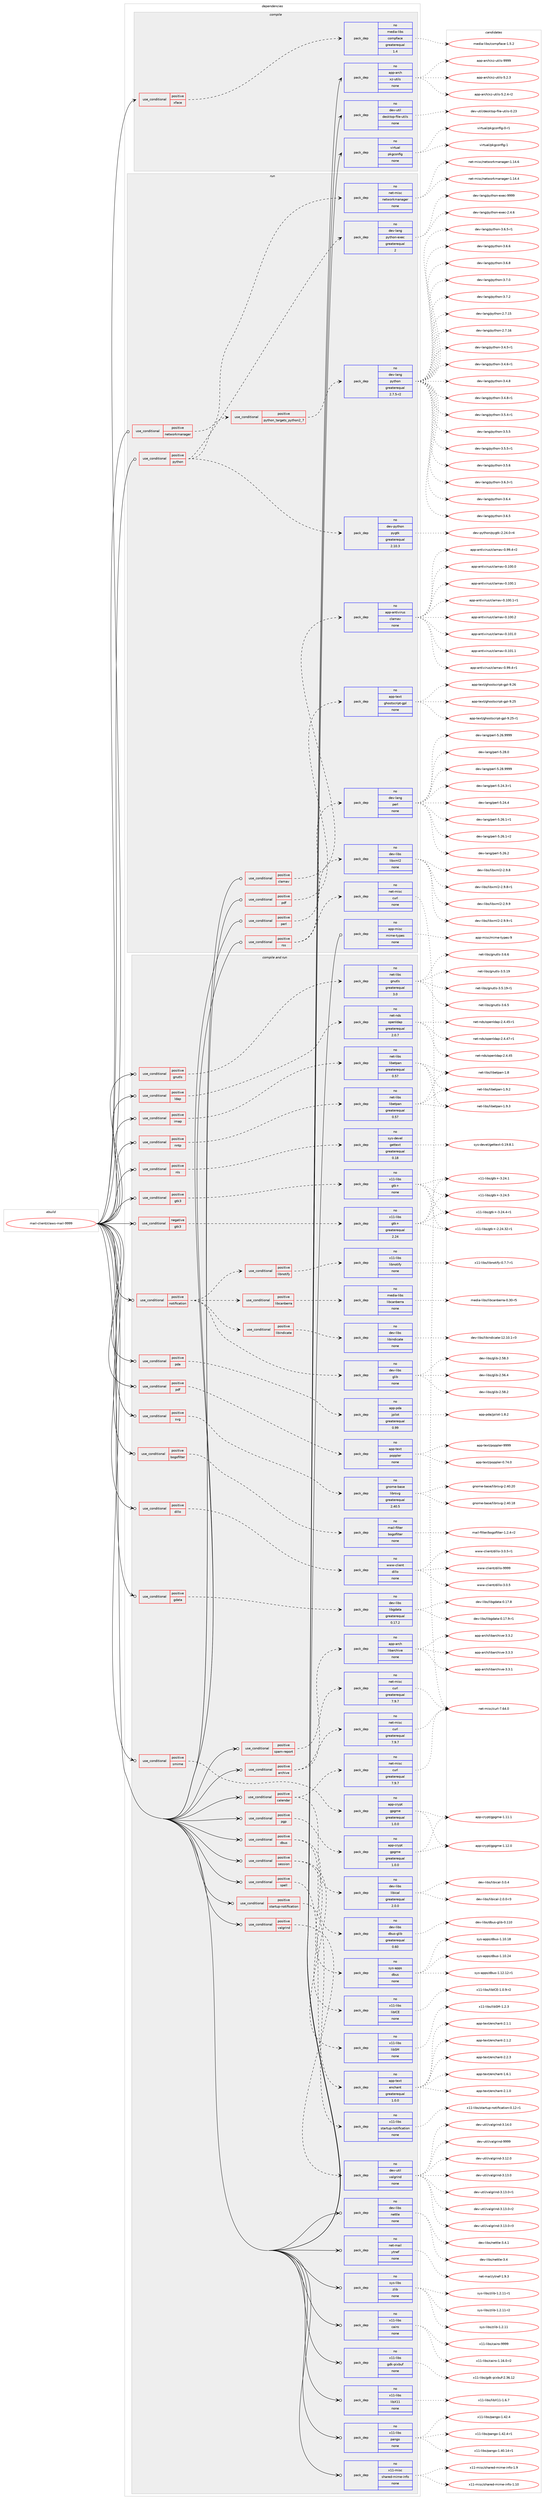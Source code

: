 digraph prolog {

# *************
# Graph options
# *************

newrank=true;
concentrate=true;
compound=true;
graph [rankdir=LR,fontname=Helvetica,fontsize=10,ranksep=1.5];#, ranksep=2.5, nodesep=0.2];
edge  [arrowhead=vee];
node  [fontname=Helvetica,fontsize=10];

# **********
# The ebuild
# **********

subgraph cluster_leftcol {
color=gray;
rank=same;
label=<<i>ebuild</i>>;
id [label="mail-client/claws-mail-9999", color=red, width=4, href="../mail-client/claws-mail-9999.svg"];
}

# ****************
# The dependencies
# ****************

subgraph cluster_midcol {
color=gray;
label=<<i>dependencies</i>>;
subgraph cluster_compile {
fillcolor="#eeeeee";
style=filled;
label=<<i>compile</i>>;
subgraph cond430319 {
dependency1593356 [label=<<TABLE BORDER="0" CELLBORDER="1" CELLSPACING="0" CELLPADDING="4"><TR><TD ROWSPAN="3" CELLPADDING="10">use_conditional</TD></TR><TR><TD>positive</TD></TR><TR><TD>xface</TD></TR></TABLE>>, shape=none, color=red];
subgraph pack1138003 {
dependency1593357 [label=<<TABLE BORDER="0" CELLBORDER="1" CELLSPACING="0" CELLPADDING="4" WIDTH="220"><TR><TD ROWSPAN="6" CELLPADDING="30">pack_dep</TD></TR><TR><TD WIDTH="110">no</TD></TR><TR><TD>media-libs</TD></TR><TR><TD>compface</TD></TR><TR><TD>greaterequal</TD></TR><TR><TD>1.4</TD></TR></TABLE>>, shape=none, color=blue];
}
dependency1593356:e -> dependency1593357:w [weight=20,style="dashed",arrowhead="vee"];
}
id:e -> dependency1593356:w [weight=20,style="solid",arrowhead="vee"];
subgraph pack1138004 {
dependency1593358 [label=<<TABLE BORDER="0" CELLBORDER="1" CELLSPACING="0" CELLPADDING="4" WIDTH="220"><TR><TD ROWSPAN="6" CELLPADDING="30">pack_dep</TD></TR><TR><TD WIDTH="110">no</TD></TR><TR><TD>app-arch</TD></TR><TR><TD>xz-utils</TD></TR><TR><TD>none</TD></TR><TR><TD></TD></TR></TABLE>>, shape=none, color=blue];
}
id:e -> dependency1593358:w [weight=20,style="solid",arrowhead="vee"];
subgraph pack1138005 {
dependency1593359 [label=<<TABLE BORDER="0" CELLBORDER="1" CELLSPACING="0" CELLPADDING="4" WIDTH="220"><TR><TD ROWSPAN="6" CELLPADDING="30">pack_dep</TD></TR><TR><TD WIDTH="110">no</TD></TR><TR><TD>dev-util</TD></TR><TR><TD>desktop-file-utils</TD></TR><TR><TD>none</TD></TR><TR><TD></TD></TR></TABLE>>, shape=none, color=blue];
}
id:e -> dependency1593359:w [weight=20,style="solid",arrowhead="vee"];
subgraph pack1138006 {
dependency1593360 [label=<<TABLE BORDER="0" CELLBORDER="1" CELLSPACING="0" CELLPADDING="4" WIDTH="220"><TR><TD ROWSPAN="6" CELLPADDING="30">pack_dep</TD></TR><TR><TD WIDTH="110">no</TD></TR><TR><TD>virtual</TD></TR><TR><TD>pkgconfig</TD></TR><TR><TD>none</TD></TR><TR><TD></TD></TR></TABLE>>, shape=none, color=blue];
}
id:e -> dependency1593360:w [weight=20,style="solid",arrowhead="vee"];
}
subgraph cluster_compileandrun {
fillcolor="#eeeeee";
style=filled;
label=<<i>compile and run</i>>;
subgraph cond430320 {
dependency1593361 [label=<<TABLE BORDER="0" CELLBORDER="1" CELLSPACING="0" CELLPADDING="4"><TR><TD ROWSPAN="3" CELLPADDING="10">use_conditional</TD></TR><TR><TD>negative</TD></TR><TR><TD>gtk3</TD></TR></TABLE>>, shape=none, color=red];
subgraph pack1138007 {
dependency1593362 [label=<<TABLE BORDER="0" CELLBORDER="1" CELLSPACING="0" CELLPADDING="4" WIDTH="220"><TR><TD ROWSPAN="6" CELLPADDING="30">pack_dep</TD></TR><TR><TD WIDTH="110">no</TD></TR><TR><TD>x11-libs</TD></TR><TR><TD>gtk+</TD></TR><TR><TD>greaterequal</TD></TR><TR><TD>2.24</TD></TR></TABLE>>, shape=none, color=blue];
}
dependency1593361:e -> dependency1593362:w [weight=20,style="dashed",arrowhead="vee"];
}
id:e -> dependency1593361:w [weight=20,style="solid",arrowhead="odotvee"];
subgraph cond430321 {
dependency1593363 [label=<<TABLE BORDER="0" CELLBORDER="1" CELLSPACING="0" CELLPADDING="4"><TR><TD ROWSPAN="3" CELLPADDING="10">use_conditional</TD></TR><TR><TD>positive</TD></TR><TR><TD>archive</TD></TR></TABLE>>, shape=none, color=red];
subgraph pack1138008 {
dependency1593364 [label=<<TABLE BORDER="0" CELLBORDER="1" CELLSPACING="0" CELLPADDING="4" WIDTH="220"><TR><TD ROWSPAN="6" CELLPADDING="30">pack_dep</TD></TR><TR><TD WIDTH="110">no</TD></TR><TR><TD>app-arch</TD></TR><TR><TD>libarchive</TD></TR><TR><TD>none</TD></TR><TR><TD></TD></TR></TABLE>>, shape=none, color=blue];
}
dependency1593363:e -> dependency1593364:w [weight=20,style="dashed",arrowhead="vee"];
subgraph pack1138009 {
dependency1593365 [label=<<TABLE BORDER="0" CELLBORDER="1" CELLSPACING="0" CELLPADDING="4" WIDTH="220"><TR><TD ROWSPAN="6" CELLPADDING="30">pack_dep</TD></TR><TR><TD WIDTH="110">no</TD></TR><TR><TD>net-misc</TD></TR><TR><TD>curl</TD></TR><TR><TD>greaterequal</TD></TR><TR><TD>7.9.7</TD></TR></TABLE>>, shape=none, color=blue];
}
dependency1593363:e -> dependency1593365:w [weight=20,style="dashed",arrowhead="vee"];
}
id:e -> dependency1593363:w [weight=20,style="solid",arrowhead="odotvee"];
subgraph cond430322 {
dependency1593366 [label=<<TABLE BORDER="0" CELLBORDER="1" CELLSPACING="0" CELLPADDING="4"><TR><TD ROWSPAN="3" CELLPADDING="10">use_conditional</TD></TR><TR><TD>positive</TD></TR><TR><TD>bogofilter</TD></TR></TABLE>>, shape=none, color=red];
subgraph pack1138010 {
dependency1593367 [label=<<TABLE BORDER="0" CELLBORDER="1" CELLSPACING="0" CELLPADDING="4" WIDTH="220"><TR><TD ROWSPAN="6" CELLPADDING="30">pack_dep</TD></TR><TR><TD WIDTH="110">no</TD></TR><TR><TD>mail-filter</TD></TR><TR><TD>bogofilter</TD></TR><TR><TD>none</TD></TR><TR><TD></TD></TR></TABLE>>, shape=none, color=blue];
}
dependency1593366:e -> dependency1593367:w [weight=20,style="dashed",arrowhead="vee"];
}
id:e -> dependency1593366:w [weight=20,style="solid",arrowhead="odotvee"];
subgraph cond430323 {
dependency1593368 [label=<<TABLE BORDER="0" CELLBORDER="1" CELLSPACING="0" CELLPADDING="4"><TR><TD ROWSPAN="3" CELLPADDING="10">use_conditional</TD></TR><TR><TD>positive</TD></TR><TR><TD>calendar</TD></TR></TABLE>>, shape=none, color=red];
subgraph pack1138011 {
dependency1593369 [label=<<TABLE BORDER="0" CELLBORDER="1" CELLSPACING="0" CELLPADDING="4" WIDTH="220"><TR><TD ROWSPAN="6" CELLPADDING="30">pack_dep</TD></TR><TR><TD WIDTH="110">no</TD></TR><TR><TD>dev-libs</TD></TR><TR><TD>libical</TD></TR><TR><TD>greaterequal</TD></TR><TR><TD>2.0.0</TD></TR></TABLE>>, shape=none, color=blue];
}
dependency1593368:e -> dependency1593369:w [weight=20,style="dashed",arrowhead="vee"];
subgraph pack1138012 {
dependency1593370 [label=<<TABLE BORDER="0" CELLBORDER="1" CELLSPACING="0" CELLPADDING="4" WIDTH="220"><TR><TD ROWSPAN="6" CELLPADDING="30">pack_dep</TD></TR><TR><TD WIDTH="110">no</TD></TR><TR><TD>net-misc</TD></TR><TR><TD>curl</TD></TR><TR><TD>greaterequal</TD></TR><TR><TD>7.9.7</TD></TR></TABLE>>, shape=none, color=blue];
}
dependency1593368:e -> dependency1593370:w [weight=20,style="dashed",arrowhead="vee"];
}
id:e -> dependency1593368:w [weight=20,style="solid",arrowhead="odotvee"];
subgraph cond430324 {
dependency1593371 [label=<<TABLE BORDER="0" CELLBORDER="1" CELLSPACING="0" CELLPADDING="4"><TR><TD ROWSPAN="3" CELLPADDING="10">use_conditional</TD></TR><TR><TD>positive</TD></TR><TR><TD>dbus</TD></TR></TABLE>>, shape=none, color=red];
subgraph pack1138013 {
dependency1593372 [label=<<TABLE BORDER="0" CELLBORDER="1" CELLSPACING="0" CELLPADDING="4" WIDTH="220"><TR><TD ROWSPAN="6" CELLPADDING="30">pack_dep</TD></TR><TR><TD WIDTH="110">no</TD></TR><TR><TD>dev-libs</TD></TR><TR><TD>dbus-glib</TD></TR><TR><TD>greaterequal</TD></TR><TR><TD>0.60</TD></TR></TABLE>>, shape=none, color=blue];
}
dependency1593371:e -> dependency1593372:w [weight=20,style="dashed",arrowhead="vee"];
subgraph pack1138014 {
dependency1593373 [label=<<TABLE BORDER="0" CELLBORDER="1" CELLSPACING="0" CELLPADDING="4" WIDTH="220"><TR><TD ROWSPAN="6" CELLPADDING="30">pack_dep</TD></TR><TR><TD WIDTH="110">no</TD></TR><TR><TD>sys-apps</TD></TR><TR><TD>dbus</TD></TR><TR><TD>none</TD></TR><TR><TD></TD></TR></TABLE>>, shape=none, color=blue];
}
dependency1593371:e -> dependency1593373:w [weight=20,style="dashed",arrowhead="vee"];
}
id:e -> dependency1593371:w [weight=20,style="solid",arrowhead="odotvee"];
subgraph cond430325 {
dependency1593374 [label=<<TABLE BORDER="0" CELLBORDER="1" CELLSPACING="0" CELLPADDING="4"><TR><TD ROWSPAN="3" CELLPADDING="10">use_conditional</TD></TR><TR><TD>positive</TD></TR><TR><TD>dillo</TD></TR></TABLE>>, shape=none, color=red];
subgraph pack1138015 {
dependency1593375 [label=<<TABLE BORDER="0" CELLBORDER="1" CELLSPACING="0" CELLPADDING="4" WIDTH="220"><TR><TD ROWSPAN="6" CELLPADDING="30">pack_dep</TD></TR><TR><TD WIDTH="110">no</TD></TR><TR><TD>www-client</TD></TR><TR><TD>dillo</TD></TR><TR><TD>none</TD></TR><TR><TD></TD></TR></TABLE>>, shape=none, color=blue];
}
dependency1593374:e -> dependency1593375:w [weight=20,style="dashed",arrowhead="vee"];
}
id:e -> dependency1593374:w [weight=20,style="solid",arrowhead="odotvee"];
subgraph cond430326 {
dependency1593376 [label=<<TABLE BORDER="0" CELLBORDER="1" CELLSPACING="0" CELLPADDING="4"><TR><TD ROWSPAN="3" CELLPADDING="10">use_conditional</TD></TR><TR><TD>positive</TD></TR><TR><TD>gdata</TD></TR></TABLE>>, shape=none, color=red];
subgraph pack1138016 {
dependency1593377 [label=<<TABLE BORDER="0" CELLBORDER="1" CELLSPACING="0" CELLPADDING="4" WIDTH="220"><TR><TD ROWSPAN="6" CELLPADDING="30">pack_dep</TD></TR><TR><TD WIDTH="110">no</TD></TR><TR><TD>dev-libs</TD></TR><TR><TD>libgdata</TD></TR><TR><TD>greaterequal</TD></TR><TR><TD>0.17.2</TD></TR></TABLE>>, shape=none, color=blue];
}
dependency1593376:e -> dependency1593377:w [weight=20,style="dashed",arrowhead="vee"];
}
id:e -> dependency1593376:w [weight=20,style="solid",arrowhead="odotvee"];
subgraph cond430327 {
dependency1593378 [label=<<TABLE BORDER="0" CELLBORDER="1" CELLSPACING="0" CELLPADDING="4"><TR><TD ROWSPAN="3" CELLPADDING="10">use_conditional</TD></TR><TR><TD>positive</TD></TR><TR><TD>gnutls</TD></TR></TABLE>>, shape=none, color=red];
subgraph pack1138017 {
dependency1593379 [label=<<TABLE BORDER="0" CELLBORDER="1" CELLSPACING="0" CELLPADDING="4" WIDTH="220"><TR><TD ROWSPAN="6" CELLPADDING="30">pack_dep</TD></TR><TR><TD WIDTH="110">no</TD></TR><TR><TD>net-libs</TD></TR><TR><TD>gnutls</TD></TR><TR><TD>greaterequal</TD></TR><TR><TD>3.0</TD></TR></TABLE>>, shape=none, color=blue];
}
dependency1593378:e -> dependency1593379:w [weight=20,style="dashed",arrowhead="vee"];
}
id:e -> dependency1593378:w [weight=20,style="solid",arrowhead="odotvee"];
subgraph cond430328 {
dependency1593380 [label=<<TABLE BORDER="0" CELLBORDER="1" CELLSPACING="0" CELLPADDING="4"><TR><TD ROWSPAN="3" CELLPADDING="10">use_conditional</TD></TR><TR><TD>positive</TD></TR><TR><TD>gtk3</TD></TR></TABLE>>, shape=none, color=red];
subgraph pack1138018 {
dependency1593381 [label=<<TABLE BORDER="0" CELLBORDER="1" CELLSPACING="0" CELLPADDING="4" WIDTH="220"><TR><TD ROWSPAN="6" CELLPADDING="30">pack_dep</TD></TR><TR><TD WIDTH="110">no</TD></TR><TR><TD>x11-libs</TD></TR><TR><TD>gtk+</TD></TR><TR><TD>none</TD></TR><TR><TD></TD></TR></TABLE>>, shape=none, color=blue];
}
dependency1593380:e -> dependency1593381:w [weight=20,style="dashed",arrowhead="vee"];
}
id:e -> dependency1593380:w [weight=20,style="solid",arrowhead="odotvee"];
subgraph cond430329 {
dependency1593382 [label=<<TABLE BORDER="0" CELLBORDER="1" CELLSPACING="0" CELLPADDING="4"><TR><TD ROWSPAN="3" CELLPADDING="10">use_conditional</TD></TR><TR><TD>positive</TD></TR><TR><TD>imap</TD></TR></TABLE>>, shape=none, color=red];
subgraph pack1138019 {
dependency1593383 [label=<<TABLE BORDER="0" CELLBORDER="1" CELLSPACING="0" CELLPADDING="4" WIDTH="220"><TR><TD ROWSPAN="6" CELLPADDING="30">pack_dep</TD></TR><TR><TD WIDTH="110">no</TD></TR><TR><TD>net-libs</TD></TR><TR><TD>libetpan</TD></TR><TR><TD>greaterequal</TD></TR><TR><TD>0.57</TD></TR></TABLE>>, shape=none, color=blue];
}
dependency1593382:e -> dependency1593383:w [weight=20,style="dashed",arrowhead="vee"];
}
id:e -> dependency1593382:w [weight=20,style="solid",arrowhead="odotvee"];
subgraph cond430330 {
dependency1593384 [label=<<TABLE BORDER="0" CELLBORDER="1" CELLSPACING="0" CELLPADDING="4"><TR><TD ROWSPAN="3" CELLPADDING="10">use_conditional</TD></TR><TR><TD>positive</TD></TR><TR><TD>ldap</TD></TR></TABLE>>, shape=none, color=red];
subgraph pack1138020 {
dependency1593385 [label=<<TABLE BORDER="0" CELLBORDER="1" CELLSPACING="0" CELLPADDING="4" WIDTH="220"><TR><TD ROWSPAN="6" CELLPADDING="30">pack_dep</TD></TR><TR><TD WIDTH="110">no</TD></TR><TR><TD>net-nds</TD></TR><TR><TD>openldap</TD></TR><TR><TD>greaterequal</TD></TR><TR><TD>2.0.7</TD></TR></TABLE>>, shape=none, color=blue];
}
dependency1593384:e -> dependency1593385:w [weight=20,style="dashed",arrowhead="vee"];
}
id:e -> dependency1593384:w [weight=20,style="solid",arrowhead="odotvee"];
subgraph cond430331 {
dependency1593386 [label=<<TABLE BORDER="0" CELLBORDER="1" CELLSPACING="0" CELLPADDING="4"><TR><TD ROWSPAN="3" CELLPADDING="10">use_conditional</TD></TR><TR><TD>positive</TD></TR><TR><TD>nls</TD></TR></TABLE>>, shape=none, color=red];
subgraph pack1138021 {
dependency1593387 [label=<<TABLE BORDER="0" CELLBORDER="1" CELLSPACING="0" CELLPADDING="4" WIDTH="220"><TR><TD ROWSPAN="6" CELLPADDING="30">pack_dep</TD></TR><TR><TD WIDTH="110">no</TD></TR><TR><TD>sys-devel</TD></TR><TR><TD>gettext</TD></TR><TR><TD>greaterequal</TD></TR><TR><TD>0.18</TD></TR></TABLE>>, shape=none, color=blue];
}
dependency1593386:e -> dependency1593387:w [weight=20,style="dashed",arrowhead="vee"];
}
id:e -> dependency1593386:w [weight=20,style="solid",arrowhead="odotvee"];
subgraph cond430332 {
dependency1593388 [label=<<TABLE BORDER="0" CELLBORDER="1" CELLSPACING="0" CELLPADDING="4"><TR><TD ROWSPAN="3" CELLPADDING="10">use_conditional</TD></TR><TR><TD>positive</TD></TR><TR><TD>nntp</TD></TR></TABLE>>, shape=none, color=red];
subgraph pack1138022 {
dependency1593389 [label=<<TABLE BORDER="0" CELLBORDER="1" CELLSPACING="0" CELLPADDING="4" WIDTH="220"><TR><TD ROWSPAN="6" CELLPADDING="30">pack_dep</TD></TR><TR><TD WIDTH="110">no</TD></TR><TR><TD>net-libs</TD></TR><TR><TD>libetpan</TD></TR><TR><TD>greaterequal</TD></TR><TR><TD>0.57</TD></TR></TABLE>>, shape=none, color=blue];
}
dependency1593388:e -> dependency1593389:w [weight=20,style="dashed",arrowhead="vee"];
}
id:e -> dependency1593388:w [weight=20,style="solid",arrowhead="odotvee"];
subgraph cond430333 {
dependency1593390 [label=<<TABLE BORDER="0" CELLBORDER="1" CELLSPACING="0" CELLPADDING="4"><TR><TD ROWSPAN="3" CELLPADDING="10">use_conditional</TD></TR><TR><TD>positive</TD></TR><TR><TD>notification</TD></TR></TABLE>>, shape=none, color=red];
subgraph pack1138023 {
dependency1593391 [label=<<TABLE BORDER="0" CELLBORDER="1" CELLSPACING="0" CELLPADDING="4" WIDTH="220"><TR><TD ROWSPAN="6" CELLPADDING="30">pack_dep</TD></TR><TR><TD WIDTH="110">no</TD></TR><TR><TD>dev-libs</TD></TR><TR><TD>glib</TD></TR><TR><TD>none</TD></TR><TR><TD></TD></TR></TABLE>>, shape=none, color=blue];
}
dependency1593390:e -> dependency1593391:w [weight=20,style="dashed",arrowhead="vee"];
subgraph cond430334 {
dependency1593392 [label=<<TABLE BORDER="0" CELLBORDER="1" CELLSPACING="0" CELLPADDING="4"><TR><TD ROWSPAN="3" CELLPADDING="10">use_conditional</TD></TR><TR><TD>positive</TD></TR><TR><TD>libcanberra</TD></TR></TABLE>>, shape=none, color=red];
subgraph pack1138024 {
dependency1593393 [label=<<TABLE BORDER="0" CELLBORDER="1" CELLSPACING="0" CELLPADDING="4" WIDTH="220"><TR><TD ROWSPAN="6" CELLPADDING="30">pack_dep</TD></TR><TR><TD WIDTH="110">no</TD></TR><TR><TD>media-libs</TD></TR><TR><TD>libcanberra</TD></TR><TR><TD>none</TD></TR><TR><TD></TD></TR></TABLE>>, shape=none, color=blue];
}
dependency1593392:e -> dependency1593393:w [weight=20,style="dashed",arrowhead="vee"];
}
dependency1593390:e -> dependency1593392:w [weight=20,style="dashed",arrowhead="vee"];
subgraph cond430335 {
dependency1593394 [label=<<TABLE BORDER="0" CELLBORDER="1" CELLSPACING="0" CELLPADDING="4"><TR><TD ROWSPAN="3" CELLPADDING="10">use_conditional</TD></TR><TR><TD>positive</TD></TR><TR><TD>libindicate</TD></TR></TABLE>>, shape=none, color=red];
subgraph pack1138025 {
dependency1593395 [label=<<TABLE BORDER="0" CELLBORDER="1" CELLSPACING="0" CELLPADDING="4" WIDTH="220"><TR><TD ROWSPAN="6" CELLPADDING="30">pack_dep</TD></TR><TR><TD WIDTH="110">no</TD></TR><TR><TD>dev-libs</TD></TR><TR><TD>libindicate</TD></TR><TR><TD>none</TD></TR><TR><TD></TD></TR></TABLE>>, shape=none, color=blue];
}
dependency1593394:e -> dependency1593395:w [weight=20,style="dashed",arrowhead="vee"];
}
dependency1593390:e -> dependency1593394:w [weight=20,style="dashed",arrowhead="vee"];
subgraph cond430336 {
dependency1593396 [label=<<TABLE BORDER="0" CELLBORDER="1" CELLSPACING="0" CELLPADDING="4"><TR><TD ROWSPAN="3" CELLPADDING="10">use_conditional</TD></TR><TR><TD>positive</TD></TR><TR><TD>libnotify</TD></TR></TABLE>>, shape=none, color=red];
subgraph pack1138026 {
dependency1593397 [label=<<TABLE BORDER="0" CELLBORDER="1" CELLSPACING="0" CELLPADDING="4" WIDTH="220"><TR><TD ROWSPAN="6" CELLPADDING="30">pack_dep</TD></TR><TR><TD WIDTH="110">no</TD></TR><TR><TD>x11-libs</TD></TR><TR><TD>libnotify</TD></TR><TR><TD>none</TD></TR><TR><TD></TD></TR></TABLE>>, shape=none, color=blue];
}
dependency1593396:e -> dependency1593397:w [weight=20,style="dashed",arrowhead="vee"];
}
dependency1593390:e -> dependency1593396:w [weight=20,style="dashed",arrowhead="vee"];
}
id:e -> dependency1593390:w [weight=20,style="solid",arrowhead="odotvee"];
subgraph cond430337 {
dependency1593398 [label=<<TABLE BORDER="0" CELLBORDER="1" CELLSPACING="0" CELLPADDING="4"><TR><TD ROWSPAN="3" CELLPADDING="10">use_conditional</TD></TR><TR><TD>positive</TD></TR><TR><TD>pda</TD></TR></TABLE>>, shape=none, color=red];
subgraph pack1138027 {
dependency1593399 [label=<<TABLE BORDER="0" CELLBORDER="1" CELLSPACING="0" CELLPADDING="4" WIDTH="220"><TR><TD ROWSPAN="6" CELLPADDING="30">pack_dep</TD></TR><TR><TD WIDTH="110">no</TD></TR><TR><TD>app-pda</TD></TR><TR><TD>jpilot</TD></TR><TR><TD>greaterequal</TD></TR><TR><TD>0.99</TD></TR></TABLE>>, shape=none, color=blue];
}
dependency1593398:e -> dependency1593399:w [weight=20,style="dashed",arrowhead="vee"];
}
id:e -> dependency1593398:w [weight=20,style="solid",arrowhead="odotvee"];
subgraph cond430338 {
dependency1593400 [label=<<TABLE BORDER="0" CELLBORDER="1" CELLSPACING="0" CELLPADDING="4"><TR><TD ROWSPAN="3" CELLPADDING="10">use_conditional</TD></TR><TR><TD>positive</TD></TR><TR><TD>pdf</TD></TR></TABLE>>, shape=none, color=red];
subgraph pack1138028 {
dependency1593401 [label=<<TABLE BORDER="0" CELLBORDER="1" CELLSPACING="0" CELLPADDING="4" WIDTH="220"><TR><TD ROWSPAN="6" CELLPADDING="30">pack_dep</TD></TR><TR><TD WIDTH="110">no</TD></TR><TR><TD>app-text</TD></TR><TR><TD>poppler</TD></TR><TR><TD>none</TD></TR><TR><TD></TD></TR></TABLE>>, shape=none, color=blue];
}
dependency1593400:e -> dependency1593401:w [weight=20,style="dashed",arrowhead="vee"];
}
id:e -> dependency1593400:w [weight=20,style="solid",arrowhead="odotvee"];
subgraph cond430339 {
dependency1593402 [label=<<TABLE BORDER="0" CELLBORDER="1" CELLSPACING="0" CELLPADDING="4"><TR><TD ROWSPAN="3" CELLPADDING="10">use_conditional</TD></TR><TR><TD>positive</TD></TR><TR><TD>pgp</TD></TR></TABLE>>, shape=none, color=red];
subgraph pack1138029 {
dependency1593403 [label=<<TABLE BORDER="0" CELLBORDER="1" CELLSPACING="0" CELLPADDING="4" WIDTH="220"><TR><TD ROWSPAN="6" CELLPADDING="30">pack_dep</TD></TR><TR><TD WIDTH="110">no</TD></TR><TR><TD>app-crypt</TD></TR><TR><TD>gpgme</TD></TR><TR><TD>greaterequal</TD></TR><TR><TD>1.0.0</TD></TR></TABLE>>, shape=none, color=blue];
}
dependency1593402:e -> dependency1593403:w [weight=20,style="dashed",arrowhead="vee"];
}
id:e -> dependency1593402:w [weight=20,style="solid",arrowhead="odotvee"];
subgraph cond430340 {
dependency1593404 [label=<<TABLE BORDER="0" CELLBORDER="1" CELLSPACING="0" CELLPADDING="4"><TR><TD ROWSPAN="3" CELLPADDING="10">use_conditional</TD></TR><TR><TD>positive</TD></TR><TR><TD>session</TD></TR></TABLE>>, shape=none, color=red];
subgraph pack1138030 {
dependency1593405 [label=<<TABLE BORDER="0" CELLBORDER="1" CELLSPACING="0" CELLPADDING="4" WIDTH="220"><TR><TD ROWSPAN="6" CELLPADDING="30">pack_dep</TD></TR><TR><TD WIDTH="110">no</TD></TR><TR><TD>x11-libs</TD></TR><TR><TD>libICE</TD></TR><TR><TD>none</TD></TR><TR><TD></TD></TR></TABLE>>, shape=none, color=blue];
}
dependency1593404:e -> dependency1593405:w [weight=20,style="dashed",arrowhead="vee"];
subgraph pack1138031 {
dependency1593406 [label=<<TABLE BORDER="0" CELLBORDER="1" CELLSPACING="0" CELLPADDING="4" WIDTH="220"><TR><TD ROWSPAN="6" CELLPADDING="30">pack_dep</TD></TR><TR><TD WIDTH="110">no</TD></TR><TR><TD>x11-libs</TD></TR><TR><TD>libSM</TD></TR><TR><TD>none</TD></TR><TR><TD></TD></TR></TABLE>>, shape=none, color=blue];
}
dependency1593404:e -> dependency1593406:w [weight=20,style="dashed",arrowhead="vee"];
}
id:e -> dependency1593404:w [weight=20,style="solid",arrowhead="odotvee"];
subgraph cond430341 {
dependency1593407 [label=<<TABLE BORDER="0" CELLBORDER="1" CELLSPACING="0" CELLPADDING="4"><TR><TD ROWSPAN="3" CELLPADDING="10">use_conditional</TD></TR><TR><TD>positive</TD></TR><TR><TD>smime</TD></TR></TABLE>>, shape=none, color=red];
subgraph pack1138032 {
dependency1593408 [label=<<TABLE BORDER="0" CELLBORDER="1" CELLSPACING="0" CELLPADDING="4" WIDTH="220"><TR><TD ROWSPAN="6" CELLPADDING="30">pack_dep</TD></TR><TR><TD WIDTH="110">no</TD></TR><TR><TD>app-crypt</TD></TR><TR><TD>gpgme</TD></TR><TR><TD>greaterequal</TD></TR><TR><TD>1.0.0</TD></TR></TABLE>>, shape=none, color=blue];
}
dependency1593407:e -> dependency1593408:w [weight=20,style="dashed",arrowhead="vee"];
}
id:e -> dependency1593407:w [weight=20,style="solid",arrowhead="odotvee"];
subgraph cond430342 {
dependency1593409 [label=<<TABLE BORDER="0" CELLBORDER="1" CELLSPACING="0" CELLPADDING="4"><TR><TD ROWSPAN="3" CELLPADDING="10">use_conditional</TD></TR><TR><TD>positive</TD></TR><TR><TD>spam-report</TD></TR></TABLE>>, shape=none, color=red];
subgraph pack1138033 {
dependency1593410 [label=<<TABLE BORDER="0" CELLBORDER="1" CELLSPACING="0" CELLPADDING="4" WIDTH="220"><TR><TD ROWSPAN="6" CELLPADDING="30">pack_dep</TD></TR><TR><TD WIDTH="110">no</TD></TR><TR><TD>net-misc</TD></TR><TR><TD>curl</TD></TR><TR><TD>greaterequal</TD></TR><TR><TD>7.9.7</TD></TR></TABLE>>, shape=none, color=blue];
}
dependency1593409:e -> dependency1593410:w [weight=20,style="dashed",arrowhead="vee"];
}
id:e -> dependency1593409:w [weight=20,style="solid",arrowhead="odotvee"];
subgraph cond430343 {
dependency1593411 [label=<<TABLE BORDER="0" CELLBORDER="1" CELLSPACING="0" CELLPADDING="4"><TR><TD ROWSPAN="3" CELLPADDING="10">use_conditional</TD></TR><TR><TD>positive</TD></TR><TR><TD>spell</TD></TR></TABLE>>, shape=none, color=red];
subgraph pack1138034 {
dependency1593412 [label=<<TABLE BORDER="0" CELLBORDER="1" CELLSPACING="0" CELLPADDING="4" WIDTH="220"><TR><TD ROWSPAN="6" CELLPADDING="30">pack_dep</TD></TR><TR><TD WIDTH="110">no</TD></TR><TR><TD>app-text</TD></TR><TR><TD>enchant</TD></TR><TR><TD>greaterequal</TD></TR><TR><TD>1.0.0</TD></TR></TABLE>>, shape=none, color=blue];
}
dependency1593411:e -> dependency1593412:w [weight=20,style="dashed",arrowhead="vee"];
}
id:e -> dependency1593411:w [weight=20,style="solid",arrowhead="odotvee"];
subgraph cond430344 {
dependency1593413 [label=<<TABLE BORDER="0" CELLBORDER="1" CELLSPACING="0" CELLPADDING="4"><TR><TD ROWSPAN="3" CELLPADDING="10">use_conditional</TD></TR><TR><TD>positive</TD></TR><TR><TD>startup-notification</TD></TR></TABLE>>, shape=none, color=red];
subgraph pack1138035 {
dependency1593414 [label=<<TABLE BORDER="0" CELLBORDER="1" CELLSPACING="0" CELLPADDING="4" WIDTH="220"><TR><TD ROWSPAN="6" CELLPADDING="30">pack_dep</TD></TR><TR><TD WIDTH="110">no</TD></TR><TR><TD>x11-libs</TD></TR><TR><TD>startup-notification</TD></TR><TR><TD>none</TD></TR><TR><TD></TD></TR></TABLE>>, shape=none, color=blue];
}
dependency1593413:e -> dependency1593414:w [weight=20,style="dashed",arrowhead="vee"];
}
id:e -> dependency1593413:w [weight=20,style="solid",arrowhead="odotvee"];
subgraph cond430345 {
dependency1593415 [label=<<TABLE BORDER="0" CELLBORDER="1" CELLSPACING="0" CELLPADDING="4"><TR><TD ROWSPAN="3" CELLPADDING="10">use_conditional</TD></TR><TR><TD>positive</TD></TR><TR><TD>svg</TD></TR></TABLE>>, shape=none, color=red];
subgraph pack1138036 {
dependency1593416 [label=<<TABLE BORDER="0" CELLBORDER="1" CELLSPACING="0" CELLPADDING="4" WIDTH="220"><TR><TD ROWSPAN="6" CELLPADDING="30">pack_dep</TD></TR><TR><TD WIDTH="110">no</TD></TR><TR><TD>gnome-base</TD></TR><TR><TD>librsvg</TD></TR><TR><TD>greaterequal</TD></TR><TR><TD>2.40.5</TD></TR></TABLE>>, shape=none, color=blue];
}
dependency1593415:e -> dependency1593416:w [weight=20,style="dashed",arrowhead="vee"];
}
id:e -> dependency1593415:w [weight=20,style="solid",arrowhead="odotvee"];
subgraph cond430346 {
dependency1593417 [label=<<TABLE BORDER="0" CELLBORDER="1" CELLSPACING="0" CELLPADDING="4"><TR><TD ROWSPAN="3" CELLPADDING="10">use_conditional</TD></TR><TR><TD>positive</TD></TR><TR><TD>valgrind</TD></TR></TABLE>>, shape=none, color=red];
subgraph pack1138037 {
dependency1593418 [label=<<TABLE BORDER="0" CELLBORDER="1" CELLSPACING="0" CELLPADDING="4" WIDTH="220"><TR><TD ROWSPAN="6" CELLPADDING="30">pack_dep</TD></TR><TR><TD WIDTH="110">no</TD></TR><TR><TD>dev-util</TD></TR><TR><TD>valgrind</TD></TR><TR><TD>none</TD></TR><TR><TD></TD></TR></TABLE>>, shape=none, color=blue];
}
dependency1593417:e -> dependency1593418:w [weight=20,style="dashed",arrowhead="vee"];
}
id:e -> dependency1593417:w [weight=20,style="solid",arrowhead="odotvee"];
subgraph pack1138038 {
dependency1593419 [label=<<TABLE BORDER="0" CELLBORDER="1" CELLSPACING="0" CELLPADDING="4" WIDTH="220"><TR><TD ROWSPAN="6" CELLPADDING="30">pack_dep</TD></TR><TR><TD WIDTH="110">no</TD></TR><TR><TD>dev-libs</TD></TR><TR><TD>nettle</TD></TR><TR><TD>none</TD></TR><TR><TD></TD></TR></TABLE>>, shape=none, color=blue];
}
id:e -> dependency1593419:w [weight=20,style="solid",arrowhead="odotvee"];
subgraph pack1138039 {
dependency1593420 [label=<<TABLE BORDER="0" CELLBORDER="1" CELLSPACING="0" CELLPADDING="4" WIDTH="220"><TR><TD ROWSPAN="6" CELLPADDING="30">pack_dep</TD></TR><TR><TD WIDTH="110">no</TD></TR><TR><TD>net-mail</TD></TR><TR><TD>ytnef</TD></TR><TR><TD>none</TD></TR><TR><TD></TD></TR></TABLE>>, shape=none, color=blue];
}
id:e -> dependency1593420:w [weight=20,style="solid",arrowhead="odotvee"];
subgraph pack1138040 {
dependency1593421 [label=<<TABLE BORDER="0" CELLBORDER="1" CELLSPACING="0" CELLPADDING="4" WIDTH="220"><TR><TD ROWSPAN="6" CELLPADDING="30">pack_dep</TD></TR><TR><TD WIDTH="110">no</TD></TR><TR><TD>sys-libs</TD></TR><TR><TD>zlib</TD></TR><TR><TD>none</TD></TR><TR><TD></TD></TR></TABLE>>, shape=none, color=blue];
}
id:e -> dependency1593421:w [weight=20,style="solid",arrowhead="odotvee"];
subgraph pack1138041 {
dependency1593422 [label=<<TABLE BORDER="0" CELLBORDER="1" CELLSPACING="0" CELLPADDING="4" WIDTH="220"><TR><TD ROWSPAN="6" CELLPADDING="30">pack_dep</TD></TR><TR><TD WIDTH="110">no</TD></TR><TR><TD>x11-libs</TD></TR><TR><TD>cairo</TD></TR><TR><TD>none</TD></TR><TR><TD></TD></TR></TABLE>>, shape=none, color=blue];
}
id:e -> dependency1593422:w [weight=20,style="solid",arrowhead="odotvee"];
subgraph pack1138042 {
dependency1593423 [label=<<TABLE BORDER="0" CELLBORDER="1" CELLSPACING="0" CELLPADDING="4" WIDTH="220"><TR><TD ROWSPAN="6" CELLPADDING="30">pack_dep</TD></TR><TR><TD WIDTH="110">no</TD></TR><TR><TD>x11-libs</TD></TR><TR><TD>gdk-pixbuf</TD></TR><TR><TD>none</TD></TR><TR><TD></TD></TR></TABLE>>, shape=none, color=blue];
}
id:e -> dependency1593423:w [weight=20,style="solid",arrowhead="odotvee"];
subgraph pack1138043 {
dependency1593424 [label=<<TABLE BORDER="0" CELLBORDER="1" CELLSPACING="0" CELLPADDING="4" WIDTH="220"><TR><TD ROWSPAN="6" CELLPADDING="30">pack_dep</TD></TR><TR><TD WIDTH="110">no</TD></TR><TR><TD>x11-libs</TD></TR><TR><TD>libX11</TD></TR><TR><TD>none</TD></TR><TR><TD></TD></TR></TABLE>>, shape=none, color=blue];
}
id:e -> dependency1593424:w [weight=20,style="solid",arrowhead="odotvee"];
subgraph pack1138044 {
dependency1593425 [label=<<TABLE BORDER="0" CELLBORDER="1" CELLSPACING="0" CELLPADDING="4" WIDTH="220"><TR><TD ROWSPAN="6" CELLPADDING="30">pack_dep</TD></TR><TR><TD WIDTH="110">no</TD></TR><TR><TD>x11-libs</TD></TR><TR><TD>pango</TD></TR><TR><TD>none</TD></TR><TR><TD></TD></TR></TABLE>>, shape=none, color=blue];
}
id:e -> dependency1593425:w [weight=20,style="solid",arrowhead="odotvee"];
subgraph pack1138045 {
dependency1593426 [label=<<TABLE BORDER="0" CELLBORDER="1" CELLSPACING="0" CELLPADDING="4" WIDTH="220"><TR><TD ROWSPAN="6" CELLPADDING="30">pack_dep</TD></TR><TR><TD WIDTH="110">no</TD></TR><TR><TD>x11-misc</TD></TR><TR><TD>shared-mime-info</TD></TR><TR><TD>none</TD></TR><TR><TD></TD></TR></TABLE>>, shape=none, color=blue];
}
id:e -> dependency1593426:w [weight=20,style="solid",arrowhead="odotvee"];
}
subgraph cluster_run {
fillcolor="#eeeeee";
style=filled;
label=<<i>run</i>>;
subgraph cond430347 {
dependency1593427 [label=<<TABLE BORDER="0" CELLBORDER="1" CELLSPACING="0" CELLPADDING="4"><TR><TD ROWSPAN="3" CELLPADDING="10">use_conditional</TD></TR><TR><TD>positive</TD></TR><TR><TD>clamav</TD></TR></TABLE>>, shape=none, color=red];
subgraph pack1138046 {
dependency1593428 [label=<<TABLE BORDER="0" CELLBORDER="1" CELLSPACING="0" CELLPADDING="4" WIDTH="220"><TR><TD ROWSPAN="6" CELLPADDING="30">pack_dep</TD></TR><TR><TD WIDTH="110">no</TD></TR><TR><TD>app-antivirus</TD></TR><TR><TD>clamav</TD></TR><TR><TD>none</TD></TR><TR><TD></TD></TR></TABLE>>, shape=none, color=blue];
}
dependency1593427:e -> dependency1593428:w [weight=20,style="dashed",arrowhead="vee"];
}
id:e -> dependency1593427:w [weight=20,style="solid",arrowhead="odot"];
subgraph cond430348 {
dependency1593429 [label=<<TABLE BORDER="0" CELLBORDER="1" CELLSPACING="0" CELLPADDING="4"><TR><TD ROWSPAN="3" CELLPADDING="10">use_conditional</TD></TR><TR><TD>positive</TD></TR><TR><TD>networkmanager</TD></TR></TABLE>>, shape=none, color=red];
subgraph pack1138047 {
dependency1593430 [label=<<TABLE BORDER="0" CELLBORDER="1" CELLSPACING="0" CELLPADDING="4" WIDTH="220"><TR><TD ROWSPAN="6" CELLPADDING="30">pack_dep</TD></TR><TR><TD WIDTH="110">no</TD></TR><TR><TD>net-misc</TD></TR><TR><TD>networkmanager</TD></TR><TR><TD>none</TD></TR><TR><TD></TD></TR></TABLE>>, shape=none, color=blue];
}
dependency1593429:e -> dependency1593430:w [weight=20,style="dashed",arrowhead="vee"];
}
id:e -> dependency1593429:w [weight=20,style="solid",arrowhead="odot"];
subgraph cond430349 {
dependency1593431 [label=<<TABLE BORDER="0" CELLBORDER="1" CELLSPACING="0" CELLPADDING="4"><TR><TD ROWSPAN="3" CELLPADDING="10">use_conditional</TD></TR><TR><TD>positive</TD></TR><TR><TD>pdf</TD></TR></TABLE>>, shape=none, color=red];
subgraph pack1138048 {
dependency1593432 [label=<<TABLE BORDER="0" CELLBORDER="1" CELLSPACING="0" CELLPADDING="4" WIDTH="220"><TR><TD ROWSPAN="6" CELLPADDING="30">pack_dep</TD></TR><TR><TD WIDTH="110">no</TD></TR><TR><TD>app-text</TD></TR><TR><TD>ghostscript-gpl</TD></TR><TR><TD>none</TD></TR><TR><TD></TD></TR></TABLE>>, shape=none, color=blue];
}
dependency1593431:e -> dependency1593432:w [weight=20,style="dashed",arrowhead="vee"];
}
id:e -> dependency1593431:w [weight=20,style="solid",arrowhead="odot"];
subgraph cond430350 {
dependency1593433 [label=<<TABLE BORDER="0" CELLBORDER="1" CELLSPACING="0" CELLPADDING="4"><TR><TD ROWSPAN="3" CELLPADDING="10">use_conditional</TD></TR><TR><TD>positive</TD></TR><TR><TD>perl</TD></TR></TABLE>>, shape=none, color=red];
subgraph pack1138049 {
dependency1593434 [label=<<TABLE BORDER="0" CELLBORDER="1" CELLSPACING="0" CELLPADDING="4" WIDTH="220"><TR><TD ROWSPAN="6" CELLPADDING="30">pack_dep</TD></TR><TR><TD WIDTH="110">no</TD></TR><TR><TD>dev-lang</TD></TR><TR><TD>perl</TD></TR><TR><TD>none</TD></TR><TR><TD></TD></TR></TABLE>>, shape=none, color=blue];
}
dependency1593433:e -> dependency1593434:w [weight=20,style="dashed",arrowhead="vee"];
}
id:e -> dependency1593433:w [weight=20,style="solid",arrowhead="odot"];
subgraph cond430351 {
dependency1593435 [label=<<TABLE BORDER="0" CELLBORDER="1" CELLSPACING="0" CELLPADDING="4"><TR><TD ROWSPAN="3" CELLPADDING="10">use_conditional</TD></TR><TR><TD>positive</TD></TR><TR><TD>python</TD></TR></TABLE>>, shape=none, color=red];
subgraph cond430352 {
dependency1593436 [label=<<TABLE BORDER="0" CELLBORDER="1" CELLSPACING="0" CELLPADDING="4"><TR><TD ROWSPAN="3" CELLPADDING="10">use_conditional</TD></TR><TR><TD>positive</TD></TR><TR><TD>python_targets_python2_7</TD></TR></TABLE>>, shape=none, color=red];
subgraph pack1138050 {
dependency1593437 [label=<<TABLE BORDER="0" CELLBORDER="1" CELLSPACING="0" CELLPADDING="4" WIDTH="220"><TR><TD ROWSPAN="6" CELLPADDING="30">pack_dep</TD></TR><TR><TD WIDTH="110">no</TD></TR><TR><TD>dev-lang</TD></TR><TR><TD>python</TD></TR><TR><TD>greaterequal</TD></TR><TR><TD>2.7.5-r2</TD></TR></TABLE>>, shape=none, color=blue];
}
dependency1593436:e -> dependency1593437:w [weight=20,style="dashed",arrowhead="vee"];
}
dependency1593435:e -> dependency1593436:w [weight=20,style="dashed",arrowhead="vee"];
subgraph pack1138051 {
dependency1593438 [label=<<TABLE BORDER="0" CELLBORDER="1" CELLSPACING="0" CELLPADDING="4" WIDTH="220"><TR><TD ROWSPAN="6" CELLPADDING="30">pack_dep</TD></TR><TR><TD WIDTH="110">no</TD></TR><TR><TD>dev-lang</TD></TR><TR><TD>python-exec</TD></TR><TR><TD>greaterequal</TD></TR><TR><TD>2</TD></TR></TABLE>>, shape=none, color=blue];
}
dependency1593435:e -> dependency1593438:w [weight=20,style="dashed",arrowhead="vee"];
subgraph pack1138052 {
dependency1593439 [label=<<TABLE BORDER="0" CELLBORDER="1" CELLSPACING="0" CELLPADDING="4" WIDTH="220"><TR><TD ROWSPAN="6" CELLPADDING="30">pack_dep</TD></TR><TR><TD WIDTH="110">no</TD></TR><TR><TD>dev-python</TD></TR><TR><TD>pygtk</TD></TR><TR><TD>greaterequal</TD></TR><TR><TD>2.10.3</TD></TR></TABLE>>, shape=none, color=blue];
}
dependency1593435:e -> dependency1593439:w [weight=20,style="dashed",arrowhead="vee"];
}
id:e -> dependency1593435:w [weight=20,style="solid",arrowhead="odot"];
subgraph cond430353 {
dependency1593440 [label=<<TABLE BORDER="0" CELLBORDER="1" CELLSPACING="0" CELLPADDING="4"><TR><TD ROWSPAN="3" CELLPADDING="10">use_conditional</TD></TR><TR><TD>positive</TD></TR><TR><TD>rss</TD></TR></TABLE>>, shape=none, color=red];
subgraph pack1138053 {
dependency1593441 [label=<<TABLE BORDER="0" CELLBORDER="1" CELLSPACING="0" CELLPADDING="4" WIDTH="220"><TR><TD ROWSPAN="6" CELLPADDING="30">pack_dep</TD></TR><TR><TD WIDTH="110">no</TD></TR><TR><TD>dev-libs</TD></TR><TR><TD>libxml2</TD></TR><TR><TD>none</TD></TR><TR><TD></TD></TR></TABLE>>, shape=none, color=blue];
}
dependency1593440:e -> dependency1593441:w [weight=20,style="dashed",arrowhead="vee"];
subgraph pack1138054 {
dependency1593442 [label=<<TABLE BORDER="0" CELLBORDER="1" CELLSPACING="0" CELLPADDING="4" WIDTH="220"><TR><TD ROWSPAN="6" CELLPADDING="30">pack_dep</TD></TR><TR><TD WIDTH="110">no</TD></TR><TR><TD>net-misc</TD></TR><TR><TD>curl</TD></TR><TR><TD>none</TD></TR><TR><TD></TD></TR></TABLE>>, shape=none, color=blue];
}
dependency1593440:e -> dependency1593442:w [weight=20,style="dashed",arrowhead="vee"];
}
id:e -> dependency1593440:w [weight=20,style="solid",arrowhead="odot"];
subgraph pack1138055 {
dependency1593443 [label=<<TABLE BORDER="0" CELLBORDER="1" CELLSPACING="0" CELLPADDING="4" WIDTH="220"><TR><TD ROWSPAN="6" CELLPADDING="30">pack_dep</TD></TR><TR><TD WIDTH="110">no</TD></TR><TR><TD>app-misc</TD></TR><TR><TD>mime-types</TD></TR><TR><TD>none</TD></TR><TR><TD></TD></TR></TABLE>>, shape=none, color=blue];
}
id:e -> dependency1593443:w [weight=20,style="solid",arrowhead="odot"];
}
}

# **************
# The candidates
# **************

subgraph cluster_choices {
rank=same;
color=gray;
label=<<i>candidates</i>>;

subgraph choice1138003 {
color=black;
nodesep=1;
choice10910110010597451081059811547991111091121029799101454946534650 [label="media-libs/compface-1.5.2", color=red, width=4,href="../media-libs/compface-1.5.2.svg"];
dependency1593357:e -> choice10910110010597451081059811547991111091121029799101454946534650:w [style=dotted,weight="100"];
}
subgraph choice1138004 {
color=black;
nodesep=1;
choice971121124597114991044712012245117116105108115455346504651 [label="app-arch/xz-utils-5.2.3", color=red, width=4,href="../app-arch/xz-utils-5.2.3.svg"];
choice9711211245971149910447120122451171161051081154553465046524511450 [label="app-arch/xz-utils-5.2.4-r2", color=red, width=4,href="../app-arch/xz-utils-5.2.4-r2.svg"];
choice9711211245971149910447120122451171161051081154557575757 [label="app-arch/xz-utils-9999", color=red, width=4,href="../app-arch/xz-utils-9999.svg"];
dependency1593358:e -> choice971121124597114991044712012245117116105108115455346504651:w [style=dotted,weight="100"];
dependency1593358:e -> choice9711211245971149910447120122451171161051081154553465046524511450:w [style=dotted,weight="100"];
dependency1593358:e -> choice9711211245971149910447120122451171161051081154557575757:w [style=dotted,weight="100"];
}
subgraph choice1138005 {
color=black;
nodesep=1;
choice100101118451171161051084710010111510711611111245102105108101451171161051081154548465051 [label="dev-util/desktop-file-utils-0.23", color=red, width=4,href="../dev-util/desktop-file-utils-0.23.svg"];
dependency1593359:e -> choice100101118451171161051084710010111510711611111245102105108101451171161051081154548465051:w [style=dotted,weight="100"];
}
subgraph choice1138006 {
color=black;
nodesep=1;
choice11810511411611797108471121071039911111010210510345484511449 [label="virtual/pkgconfig-0-r1", color=red, width=4,href="../virtual/pkgconfig-0-r1.svg"];
choice1181051141161179710847112107103991111101021051034549 [label="virtual/pkgconfig-1", color=red, width=4,href="../virtual/pkgconfig-1.svg"];
dependency1593360:e -> choice11810511411611797108471121071039911111010210510345484511449:w [style=dotted,weight="100"];
dependency1593360:e -> choice1181051141161179710847112107103991111101021051034549:w [style=dotted,weight="100"];
}
subgraph choice1138007 {
color=black;
nodesep=1;
choice12049494510810598115471031161074345504650524651504511449 [label="x11-libs/gtk+-2.24.32-r1", color=red, width=4,href="../x11-libs/gtk+-2.24.32-r1.svg"];
choice12049494510810598115471031161074345514650524649 [label="x11-libs/gtk+-3.24.1", color=red, width=4,href="../x11-libs/gtk+-3.24.1.svg"];
choice120494945108105981154710311610743455146505246524511449 [label="x11-libs/gtk+-3.24.4-r1", color=red, width=4,href="../x11-libs/gtk+-3.24.4-r1.svg"];
choice12049494510810598115471031161074345514650524653 [label="x11-libs/gtk+-3.24.5", color=red, width=4,href="../x11-libs/gtk+-3.24.5.svg"];
dependency1593362:e -> choice12049494510810598115471031161074345504650524651504511449:w [style=dotted,weight="100"];
dependency1593362:e -> choice12049494510810598115471031161074345514650524649:w [style=dotted,weight="100"];
dependency1593362:e -> choice120494945108105981154710311610743455146505246524511449:w [style=dotted,weight="100"];
dependency1593362:e -> choice12049494510810598115471031161074345514650524653:w [style=dotted,weight="100"];
}
subgraph choice1138008 {
color=black;
nodesep=1;
choice9711211245971149910447108105989711499104105118101455146514649 [label="app-arch/libarchive-3.3.1", color=red, width=4,href="../app-arch/libarchive-3.3.1.svg"];
choice9711211245971149910447108105989711499104105118101455146514650 [label="app-arch/libarchive-3.3.2", color=red, width=4,href="../app-arch/libarchive-3.3.2.svg"];
choice9711211245971149910447108105989711499104105118101455146514651 [label="app-arch/libarchive-3.3.3", color=red, width=4,href="../app-arch/libarchive-3.3.3.svg"];
dependency1593364:e -> choice9711211245971149910447108105989711499104105118101455146514649:w [style=dotted,weight="100"];
dependency1593364:e -> choice9711211245971149910447108105989711499104105118101455146514650:w [style=dotted,weight="100"];
dependency1593364:e -> choice9711211245971149910447108105989711499104105118101455146514651:w [style=dotted,weight="100"];
}
subgraph choice1138009 {
color=black;
nodesep=1;
choice1101011164510910511599479911711410845554654524648 [label="net-misc/curl-7.64.0", color=red, width=4,href="../net-misc/curl-7.64.0.svg"];
dependency1593365:e -> choice1101011164510910511599479911711410845554654524648:w [style=dotted,weight="100"];
}
subgraph choice1138010 {
color=black;
nodesep=1;
choice109971051084510210510811610111447981111031111021051081161011144549465046524511450 [label="mail-filter/bogofilter-1.2.4-r2", color=red, width=4,href="../mail-filter/bogofilter-1.2.4-r2.svg"];
dependency1593367:e -> choice109971051084510210510811610111447981111031111021051081161011144549465046524511450:w [style=dotted,weight="100"];
}
subgraph choice1138011 {
color=black;
nodesep=1;
choice1001011184510810598115471081059810599971084550464846484511451 [label="dev-libs/libical-2.0.0-r3", color=red, width=4,href="../dev-libs/libical-2.0.0-r3.svg"];
choice100101118451081059811547108105981059997108455146484652 [label="dev-libs/libical-3.0.4", color=red, width=4,href="../dev-libs/libical-3.0.4.svg"];
dependency1593369:e -> choice1001011184510810598115471081059810599971084550464846484511451:w [style=dotted,weight="100"];
dependency1593369:e -> choice100101118451081059811547108105981059997108455146484652:w [style=dotted,weight="100"];
}
subgraph choice1138012 {
color=black;
nodesep=1;
choice1101011164510910511599479911711410845554654524648 [label="net-misc/curl-7.64.0", color=red, width=4,href="../net-misc/curl-7.64.0.svg"];
dependency1593370:e -> choice1101011164510910511599479911711410845554654524648:w [style=dotted,weight="100"];
}
subgraph choice1138013 {
color=black;
nodesep=1;
choice100101118451081059811547100981171154510310810598454846494948 [label="dev-libs/dbus-glib-0.110", color=red, width=4,href="../dev-libs/dbus-glib-0.110.svg"];
dependency1593372:e -> choice100101118451081059811547100981171154510310810598454846494948:w [style=dotted,weight="100"];
}
subgraph choice1138014 {
color=black;
nodesep=1;
choice115121115459711211211547100981171154549464948464956 [label="sys-apps/dbus-1.10.18", color=red, width=4,href="../sys-apps/dbus-1.10.18.svg"];
choice115121115459711211211547100981171154549464948465052 [label="sys-apps/dbus-1.10.24", color=red, width=4,href="../sys-apps/dbus-1.10.24.svg"];
choice1151211154597112112115471009811711545494649504649504511449 [label="sys-apps/dbus-1.12.12-r1", color=red, width=4,href="../sys-apps/dbus-1.12.12-r1.svg"];
dependency1593373:e -> choice115121115459711211211547100981171154549464948464956:w [style=dotted,weight="100"];
dependency1593373:e -> choice115121115459711211211547100981171154549464948465052:w [style=dotted,weight="100"];
dependency1593373:e -> choice1151211154597112112115471009811711545494649504649504511449:w [style=dotted,weight="100"];
}
subgraph choice1138015 {
color=black;
nodesep=1;
choice119119119459910810510111011647100105108108111455146484653 [label="www-client/dillo-3.0.5", color=red, width=4,href="../www-client/dillo-3.0.5.svg"];
choice1191191194599108105101110116471001051081081114551464846534511449 [label="www-client/dillo-3.0.5-r1", color=red, width=4,href="../www-client/dillo-3.0.5-r1.svg"];
choice1191191194599108105101110116471001051081081114557575757 [label="www-client/dillo-9999", color=red, width=4,href="../www-client/dillo-9999.svg"];
dependency1593375:e -> choice119119119459910810510111011647100105108108111455146484653:w [style=dotted,weight="100"];
dependency1593375:e -> choice1191191194599108105101110116471001051081081114551464846534511449:w [style=dotted,weight="100"];
dependency1593375:e -> choice1191191194599108105101110116471001051081081114557575757:w [style=dotted,weight="100"];
}
subgraph choice1138016 {
color=black;
nodesep=1;
choice10010111845108105981154710810598103100971169745484649554656 [label="dev-libs/libgdata-0.17.8", color=red, width=4,href="../dev-libs/libgdata-0.17.8.svg"];
choice100101118451081059811547108105981031009711697454846495546574511449 [label="dev-libs/libgdata-0.17.9-r1", color=red, width=4,href="../dev-libs/libgdata-0.17.9-r1.svg"];
dependency1593377:e -> choice10010111845108105981154710810598103100971169745484649554656:w [style=dotted,weight="100"];
dependency1593377:e -> choice100101118451081059811547108105981031009711697454846495546574511449:w [style=dotted,weight="100"];
}
subgraph choice1138017 {
color=black;
nodesep=1;
choice11010111645108105981154710311011711610811545514653464957 [label="net-libs/gnutls-3.5.19", color=red, width=4,href="../net-libs/gnutls-3.5.19.svg"];
choice110101116451081059811547103110117116108115455146534649574511449 [label="net-libs/gnutls-3.5.19-r1", color=red, width=4,href="../net-libs/gnutls-3.5.19-r1.svg"];
choice110101116451081059811547103110117116108115455146544653 [label="net-libs/gnutls-3.6.5", color=red, width=4,href="../net-libs/gnutls-3.6.5.svg"];
choice110101116451081059811547103110117116108115455146544654 [label="net-libs/gnutls-3.6.6", color=red, width=4,href="../net-libs/gnutls-3.6.6.svg"];
dependency1593379:e -> choice11010111645108105981154710311011711610811545514653464957:w [style=dotted,weight="100"];
dependency1593379:e -> choice110101116451081059811547103110117116108115455146534649574511449:w [style=dotted,weight="100"];
dependency1593379:e -> choice110101116451081059811547103110117116108115455146544653:w [style=dotted,weight="100"];
dependency1593379:e -> choice110101116451081059811547103110117116108115455146544654:w [style=dotted,weight="100"];
}
subgraph choice1138018 {
color=black;
nodesep=1;
choice12049494510810598115471031161074345504650524651504511449 [label="x11-libs/gtk+-2.24.32-r1", color=red, width=4,href="../x11-libs/gtk+-2.24.32-r1.svg"];
choice12049494510810598115471031161074345514650524649 [label="x11-libs/gtk+-3.24.1", color=red, width=4,href="../x11-libs/gtk+-3.24.1.svg"];
choice120494945108105981154710311610743455146505246524511449 [label="x11-libs/gtk+-3.24.4-r1", color=red, width=4,href="../x11-libs/gtk+-3.24.4-r1.svg"];
choice12049494510810598115471031161074345514650524653 [label="x11-libs/gtk+-3.24.5", color=red, width=4,href="../x11-libs/gtk+-3.24.5.svg"];
dependency1593381:e -> choice12049494510810598115471031161074345504650524651504511449:w [style=dotted,weight="100"];
dependency1593381:e -> choice12049494510810598115471031161074345514650524649:w [style=dotted,weight="100"];
dependency1593381:e -> choice120494945108105981154710311610743455146505246524511449:w [style=dotted,weight="100"];
dependency1593381:e -> choice12049494510810598115471031161074345514650524653:w [style=dotted,weight="100"];
}
subgraph choice1138019 {
color=black;
nodesep=1;
choice110101116451081059811547108105981011161129711045494656 [label="net-libs/libetpan-1.8", color=red, width=4,href="../net-libs/libetpan-1.8.svg"];
choice1101011164510810598115471081059810111611297110454946574650 [label="net-libs/libetpan-1.9.2", color=red, width=4,href="../net-libs/libetpan-1.9.2.svg"];
choice1101011164510810598115471081059810111611297110454946574651 [label="net-libs/libetpan-1.9.3", color=red, width=4,href="../net-libs/libetpan-1.9.3.svg"];
dependency1593383:e -> choice110101116451081059811547108105981011161129711045494656:w [style=dotted,weight="100"];
dependency1593383:e -> choice1101011164510810598115471081059810111611297110454946574650:w [style=dotted,weight="100"];
dependency1593383:e -> choice1101011164510810598115471081059810111611297110454946574651:w [style=dotted,weight="100"];
}
subgraph choice1138020 {
color=black;
nodesep=1;
choice11010111645110100115471111121011101081009711245504652465253 [label="net-nds/openldap-2.4.45", color=red, width=4,href="../net-nds/openldap-2.4.45.svg"];
choice110101116451101001154711111210111010810097112455046524652534511449 [label="net-nds/openldap-2.4.45-r1", color=red, width=4,href="../net-nds/openldap-2.4.45-r1.svg"];
choice110101116451101001154711111210111010810097112455046524652554511449 [label="net-nds/openldap-2.4.47-r1", color=red, width=4,href="../net-nds/openldap-2.4.47-r1.svg"];
dependency1593385:e -> choice11010111645110100115471111121011101081009711245504652465253:w [style=dotted,weight="100"];
dependency1593385:e -> choice110101116451101001154711111210111010810097112455046524652534511449:w [style=dotted,weight="100"];
dependency1593385:e -> choice110101116451101001154711111210111010810097112455046524652554511449:w [style=dotted,weight="100"];
}
subgraph choice1138021 {
color=black;
nodesep=1;
choice1151211154510010111810110847103101116116101120116454846495746564649 [label="sys-devel/gettext-0.19.8.1", color=red, width=4,href="../sys-devel/gettext-0.19.8.1.svg"];
dependency1593387:e -> choice1151211154510010111810110847103101116116101120116454846495746564649:w [style=dotted,weight="100"];
}
subgraph choice1138022 {
color=black;
nodesep=1;
choice110101116451081059811547108105981011161129711045494656 [label="net-libs/libetpan-1.8", color=red, width=4,href="../net-libs/libetpan-1.8.svg"];
choice1101011164510810598115471081059810111611297110454946574650 [label="net-libs/libetpan-1.9.2", color=red, width=4,href="../net-libs/libetpan-1.9.2.svg"];
choice1101011164510810598115471081059810111611297110454946574651 [label="net-libs/libetpan-1.9.3", color=red, width=4,href="../net-libs/libetpan-1.9.3.svg"];
dependency1593389:e -> choice110101116451081059811547108105981011161129711045494656:w [style=dotted,weight="100"];
dependency1593389:e -> choice1101011164510810598115471081059810111611297110454946574650:w [style=dotted,weight="100"];
dependency1593389:e -> choice1101011164510810598115471081059810111611297110454946574651:w [style=dotted,weight="100"];
}
subgraph choice1138023 {
color=black;
nodesep=1;
choice1001011184510810598115471031081059845504653544652 [label="dev-libs/glib-2.56.4", color=red, width=4,href="../dev-libs/glib-2.56.4.svg"];
choice1001011184510810598115471031081059845504653564650 [label="dev-libs/glib-2.58.2", color=red, width=4,href="../dev-libs/glib-2.58.2.svg"];
choice1001011184510810598115471031081059845504653564651 [label="dev-libs/glib-2.58.3", color=red, width=4,href="../dev-libs/glib-2.58.3.svg"];
dependency1593391:e -> choice1001011184510810598115471031081059845504653544652:w [style=dotted,weight="100"];
dependency1593391:e -> choice1001011184510810598115471031081059845504653564650:w [style=dotted,weight="100"];
dependency1593391:e -> choice1001011184510810598115471031081059845504653564651:w [style=dotted,weight="100"];
}
subgraph choice1138024 {
color=black;
nodesep=1;
choice10910110010597451081059811547108105989997110981011141149745484651484511453 [label="media-libs/libcanberra-0.30-r5", color=red, width=4,href="../media-libs/libcanberra-0.30-r5.svg"];
dependency1593393:e -> choice10910110010597451081059811547108105989997110981011141149745484651484511453:w [style=dotted,weight="100"];
}
subgraph choice1138025 {
color=black;
nodesep=1;
choice10010111845108105981154710810598105110100105999711610145495046494846494511451 [label="dev-libs/libindicate-12.10.1-r3", color=red, width=4,href="../dev-libs/libindicate-12.10.1-r3.svg"];
dependency1593395:e -> choice10010111845108105981154710810598105110100105999711610145495046494846494511451:w [style=dotted,weight="100"];
}
subgraph choice1138026 {
color=black;
nodesep=1;
choice1204949451081059811547108105981101111161051021214548465546554511449 [label="x11-libs/libnotify-0.7.7-r1", color=red, width=4,href="../x11-libs/libnotify-0.7.7-r1.svg"];
dependency1593397:e -> choice1204949451081059811547108105981101111161051021214548465546554511449:w [style=dotted,weight="100"];
}
subgraph choice1138027 {
color=black;
nodesep=1;
choice97112112451121009747106112105108111116454946564650 [label="app-pda/jpilot-1.8.2", color=red, width=4,href="../app-pda/jpilot-1.8.2.svg"];
dependency1593399:e -> choice97112112451121009747106112105108111116454946564650:w [style=dotted,weight="100"];
}
subgraph choice1138028 {
color=black;
nodesep=1;
choice97112112451161011201164711211111211210810111445484655524648 [label="app-text/poppler-0.74.0", color=red, width=4,href="../app-text/poppler-0.74.0.svg"];
choice9711211245116101120116471121111121121081011144557575757 [label="app-text/poppler-9999", color=red, width=4,href="../app-text/poppler-9999.svg"];
dependency1593401:e -> choice97112112451161011201164711211111211210810111445484655524648:w [style=dotted,weight="100"];
dependency1593401:e -> choice9711211245116101120116471121111121121081011144557575757:w [style=dotted,weight="100"];
}
subgraph choice1138029 {
color=black;
nodesep=1;
choice9711211245991141211121164710311210310910145494649494649 [label="app-crypt/gpgme-1.11.1", color=red, width=4,href="../app-crypt/gpgme-1.11.1.svg"];
choice9711211245991141211121164710311210310910145494649504648 [label="app-crypt/gpgme-1.12.0", color=red, width=4,href="../app-crypt/gpgme-1.12.0.svg"];
dependency1593403:e -> choice9711211245991141211121164710311210310910145494649494649:w [style=dotted,weight="100"];
dependency1593403:e -> choice9711211245991141211121164710311210310910145494649504648:w [style=dotted,weight="100"];
}
subgraph choice1138030 {
color=black;
nodesep=1;
choice1204949451081059811547108105987367694549464846574511450 [label="x11-libs/libICE-1.0.9-r2", color=red, width=4,href="../x11-libs/libICE-1.0.9-r2.svg"];
dependency1593405:e -> choice1204949451081059811547108105987367694549464846574511450:w [style=dotted,weight="100"];
}
subgraph choice1138031 {
color=black;
nodesep=1;
choice1204949451081059811547108105988377454946504651 [label="x11-libs/libSM-1.2.3", color=red, width=4,href="../x11-libs/libSM-1.2.3.svg"];
dependency1593406:e -> choice1204949451081059811547108105988377454946504651:w [style=dotted,weight="100"];
}
subgraph choice1138032 {
color=black;
nodesep=1;
choice9711211245991141211121164710311210310910145494649494649 [label="app-crypt/gpgme-1.11.1", color=red, width=4,href="../app-crypt/gpgme-1.11.1.svg"];
choice9711211245991141211121164710311210310910145494649504648 [label="app-crypt/gpgme-1.12.0", color=red, width=4,href="../app-crypt/gpgme-1.12.0.svg"];
dependency1593408:e -> choice9711211245991141211121164710311210310910145494649494649:w [style=dotted,weight="100"];
dependency1593408:e -> choice9711211245991141211121164710311210310910145494649504648:w [style=dotted,weight="100"];
}
subgraph choice1138033 {
color=black;
nodesep=1;
choice1101011164510910511599479911711410845554654524648 [label="net-misc/curl-7.64.0", color=red, width=4,href="../net-misc/curl-7.64.0.svg"];
dependency1593410:e -> choice1101011164510910511599479911711410845554654524648:w [style=dotted,weight="100"];
}
subgraph choice1138034 {
color=black;
nodesep=1;
choice9711211245116101120116471011109910497110116454946544649 [label="app-text/enchant-1.6.1", color=red, width=4,href="../app-text/enchant-1.6.1.svg"];
choice9711211245116101120116471011109910497110116455046494648 [label="app-text/enchant-2.1.0", color=red, width=4,href="../app-text/enchant-2.1.0.svg"];
choice9711211245116101120116471011109910497110116455046494649 [label="app-text/enchant-2.1.1", color=red, width=4,href="../app-text/enchant-2.1.1.svg"];
choice9711211245116101120116471011109910497110116455046494650 [label="app-text/enchant-2.1.2", color=red, width=4,href="../app-text/enchant-2.1.2.svg"];
choice9711211245116101120116471011109910497110116455046504651 [label="app-text/enchant-2.2.3", color=red, width=4,href="../app-text/enchant-2.2.3.svg"];
dependency1593412:e -> choice9711211245116101120116471011109910497110116454946544649:w [style=dotted,weight="100"];
dependency1593412:e -> choice9711211245116101120116471011109910497110116455046494648:w [style=dotted,weight="100"];
dependency1593412:e -> choice9711211245116101120116471011109910497110116455046494649:w [style=dotted,weight="100"];
dependency1593412:e -> choice9711211245116101120116471011109910497110116455046494650:w [style=dotted,weight="100"];
dependency1593412:e -> choice9711211245116101120116471011109910497110116455046504651:w [style=dotted,weight="100"];
}
subgraph choice1138035 {
color=black;
nodesep=1;
choice12049494510810598115471151169711411611711245110111116105102105999711610511111045484649504511449 [label="x11-libs/startup-notification-0.12-r1", color=red, width=4,href="../x11-libs/startup-notification-0.12-r1.svg"];
dependency1593414:e -> choice12049494510810598115471151169711411611711245110111116105102105999711610511111045484649504511449:w [style=dotted,weight="100"];
}
subgraph choice1138036 {
color=black;
nodesep=1;
choice10311011110910145989711510147108105981141151181034550465248464956 [label="gnome-base/librsvg-2.40.18", color=red, width=4,href="../gnome-base/librsvg-2.40.18.svg"];
choice10311011110910145989711510147108105981141151181034550465248465048 [label="gnome-base/librsvg-2.40.20", color=red, width=4,href="../gnome-base/librsvg-2.40.20.svg"];
dependency1593416:e -> choice10311011110910145989711510147108105981141151181034550465248464956:w [style=dotted,weight="100"];
dependency1593416:e -> choice10311011110910145989711510147108105981141151181034550465248465048:w [style=dotted,weight="100"];
}
subgraph choice1138037 {
color=black;
nodesep=1;
choice10010111845117116105108471189710810311410511010045514649504648 [label="dev-util/valgrind-3.12.0", color=red, width=4,href="../dev-util/valgrind-3.12.0.svg"];
choice10010111845117116105108471189710810311410511010045514649514648 [label="dev-util/valgrind-3.13.0", color=red, width=4,href="../dev-util/valgrind-3.13.0.svg"];
choice100101118451171161051084711897108103114105110100455146495146484511449 [label="dev-util/valgrind-3.13.0-r1", color=red, width=4,href="../dev-util/valgrind-3.13.0-r1.svg"];
choice100101118451171161051084711897108103114105110100455146495146484511450 [label="dev-util/valgrind-3.13.0-r2", color=red, width=4,href="../dev-util/valgrind-3.13.0-r2.svg"];
choice100101118451171161051084711897108103114105110100455146495146484511451 [label="dev-util/valgrind-3.13.0-r3", color=red, width=4,href="../dev-util/valgrind-3.13.0-r3.svg"];
choice10010111845117116105108471189710810311410511010045514649524648 [label="dev-util/valgrind-3.14.0", color=red, width=4,href="../dev-util/valgrind-3.14.0.svg"];
choice1001011184511711610510847118971081031141051101004557575757 [label="dev-util/valgrind-9999", color=red, width=4,href="../dev-util/valgrind-9999.svg"];
dependency1593418:e -> choice10010111845117116105108471189710810311410511010045514649504648:w [style=dotted,weight="100"];
dependency1593418:e -> choice10010111845117116105108471189710810311410511010045514649514648:w [style=dotted,weight="100"];
dependency1593418:e -> choice100101118451171161051084711897108103114105110100455146495146484511449:w [style=dotted,weight="100"];
dependency1593418:e -> choice100101118451171161051084711897108103114105110100455146495146484511450:w [style=dotted,weight="100"];
dependency1593418:e -> choice100101118451171161051084711897108103114105110100455146495146484511451:w [style=dotted,weight="100"];
dependency1593418:e -> choice10010111845117116105108471189710810311410511010045514649524648:w [style=dotted,weight="100"];
dependency1593418:e -> choice1001011184511711610510847118971081031141051101004557575757:w [style=dotted,weight="100"];
}
subgraph choice1138038 {
color=black;
nodesep=1;
choice10010111845108105981154711010111611610810145514652 [label="dev-libs/nettle-3.4", color=red, width=4,href="../dev-libs/nettle-3.4.svg"];
choice100101118451081059811547110101116116108101455146524649 [label="dev-libs/nettle-3.4.1", color=red, width=4,href="../dev-libs/nettle-3.4.1.svg"];
dependency1593419:e -> choice10010111845108105981154711010111611610810145514652:w [style=dotted,weight="100"];
dependency1593419:e -> choice100101118451081059811547110101116116108101455146524649:w [style=dotted,weight="100"];
}
subgraph choice1138039 {
color=black;
nodesep=1;
choice110101116451099710510847121116110101102454946574651 [label="net-mail/ytnef-1.9.3", color=red, width=4,href="../net-mail/ytnef-1.9.3.svg"];
dependency1593420:e -> choice110101116451099710510847121116110101102454946574651:w [style=dotted,weight="100"];
}
subgraph choice1138040 {
color=black;
nodesep=1;
choice1151211154510810598115471221081059845494650464949 [label="sys-libs/zlib-1.2.11", color=red, width=4,href="../sys-libs/zlib-1.2.11.svg"];
choice11512111545108105981154712210810598454946504649494511449 [label="sys-libs/zlib-1.2.11-r1", color=red, width=4,href="../sys-libs/zlib-1.2.11-r1.svg"];
choice11512111545108105981154712210810598454946504649494511450 [label="sys-libs/zlib-1.2.11-r2", color=red, width=4,href="../sys-libs/zlib-1.2.11-r2.svg"];
dependency1593421:e -> choice1151211154510810598115471221081059845494650464949:w [style=dotted,weight="100"];
dependency1593421:e -> choice11512111545108105981154712210810598454946504649494511449:w [style=dotted,weight="100"];
dependency1593421:e -> choice11512111545108105981154712210810598454946504649494511450:w [style=dotted,weight="100"];
}
subgraph choice1138041 {
color=black;
nodesep=1;
choice12049494510810598115479997105114111454946495446484511450 [label="x11-libs/cairo-1.16.0-r2", color=red, width=4,href="../x11-libs/cairo-1.16.0-r2.svg"];
choice120494945108105981154799971051141114557575757 [label="x11-libs/cairo-9999", color=red, width=4,href="../x11-libs/cairo-9999.svg"];
dependency1593422:e -> choice12049494510810598115479997105114111454946495446484511450:w [style=dotted,weight="100"];
dependency1593422:e -> choice120494945108105981154799971051141114557575757:w [style=dotted,weight="100"];
}
subgraph choice1138042 {
color=black;
nodesep=1;
choice120494945108105981154710310010745112105120981171024550465154464950 [label="x11-libs/gdk-pixbuf-2.36.12", color=red, width=4,href="../x11-libs/gdk-pixbuf-2.36.12.svg"];
dependency1593423:e -> choice120494945108105981154710310010745112105120981171024550465154464950:w [style=dotted,weight="100"];
}
subgraph choice1138043 {
color=black;
nodesep=1;
choice120494945108105981154710810598884949454946544655 [label="x11-libs/libX11-1.6.7", color=red, width=4,href="../x11-libs/libX11-1.6.7.svg"];
dependency1593424:e -> choice120494945108105981154710810598884949454946544655:w [style=dotted,weight="100"];
}
subgraph choice1138044 {
color=black;
nodesep=1;
choice12049494510810598115471129711010311145494652484649524511449 [label="x11-libs/pango-1.40.14-r1", color=red, width=4,href="../x11-libs/pango-1.40.14-r1.svg"];
choice12049494510810598115471129711010311145494652504652 [label="x11-libs/pango-1.42.4", color=red, width=4,href="../x11-libs/pango-1.42.4.svg"];
choice120494945108105981154711297110103111454946525046524511449 [label="x11-libs/pango-1.42.4-r1", color=red, width=4,href="../x11-libs/pango-1.42.4-r1.svg"];
dependency1593425:e -> choice12049494510810598115471129711010311145494652484649524511449:w [style=dotted,weight="100"];
dependency1593425:e -> choice12049494510810598115471129711010311145494652504652:w [style=dotted,weight="100"];
dependency1593425:e -> choice120494945108105981154711297110103111454946525046524511449:w [style=dotted,weight="100"];
}
subgraph choice1138045 {
color=black;
nodesep=1;
choice12049494510910511599471151049711410110045109105109101451051101021114549464948 [label="x11-misc/shared-mime-info-1.10", color=red, width=4,href="../x11-misc/shared-mime-info-1.10.svg"];
choice120494945109105115994711510497114101100451091051091014510511010211145494657 [label="x11-misc/shared-mime-info-1.9", color=red, width=4,href="../x11-misc/shared-mime-info-1.9.svg"];
dependency1593426:e -> choice12049494510910511599471151049711410110045109105109101451051101021114549464948:w [style=dotted,weight="100"];
dependency1593426:e -> choice120494945109105115994711510497114101100451091051091014510511010211145494657:w [style=dotted,weight="100"];
}
subgraph choice1138046 {
color=black;
nodesep=1;
choice971121124597110116105118105114117115479910897109971184548464948484648 [label="app-antivirus/clamav-0.100.0", color=red, width=4,href="../app-antivirus/clamav-0.100.0.svg"];
choice971121124597110116105118105114117115479910897109971184548464948484649 [label="app-antivirus/clamav-0.100.1", color=red, width=4,href="../app-antivirus/clamav-0.100.1.svg"];
choice9711211245971101161051181051141171154799108971099711845484649484846494511449 [label="app-antivirus/clamav-0.100.1-r1", color=red, width=4,href="../app-antivirus/clamav-0.100.1-r1.svg"];
choice971121124597110116105118105114117115479910897109971184548464948484650 [label="app-antivirus/clamav-0.100.2", color=red, width=4,href="../app-antivirus/clamav-0.100.2.svg"];
choice971121124597110116105118105114117115479910897109971184548464948494648 [label="app-antivirus/clamav-0.101.0", color=red, width=4,href="../app-antivirus/clamav-0.101.0.svg"];
choice971121124597110116105118105114117115479910897109971184548464948494649 [label="app-antivirus/clamav-0.101.1", color=red, width=4,href="../app-antivirus/clamav-0.101.1.svg"];
choice97112112459711011610511810511411711547991089710997118454846575746524511449 [label="app-antivirus/clamav-0.99.4-r1", color=red, width=4,href="../app-antivirus/clamav-0.99.4-r1.svg"];
choice97112112459711011610511810511411711547991089710997118454846575746524511450 [label="app-antivirus/clamav-0.99.4-r2", color=red, width=4,href="../app-antivirus/clamav-0.99.4-r2.svg"];
dependency1593428:e -> choice971121124597110116105118105114117115479910897109971184548464948484648:w [style=dotted,weight="100"];
dependency1593428:e -> choice971121124597110116105118105114117115479910897109971184548464948484649:w [style=dotted,weight="100"];
dependency1593428:e -> choice9711211245971101161051181051141171154799108971099711845484649484846494511449:w [style=dotted,weight="100"];
dependency1593428:e -> choice971121124597110116105118105114117115479910897109971184548464948484650:w [style=dotted,weight="100"];
dependency1593428:e -> choice971121124597110116105118105114117115479910897109971184548464948494648:w [style=dotted,weight="100"];
dependency1593428:e -> choice971121124597110116105118105114117115479910897109971184548464948494649:w [style=dotted,weight="100"];
dependency1593428:e -> choice97112112459711011610511810511411711547991089710997118454846575746524511449:w [style=dotted,weight="100"];
dependency1593428:e -> choice97112112459711011610511810511411711547991089710997118454846575746524511450:w [style=dotted,weight="100"];
}
subgraph choice1138047 {
color=black;
nodesep=1;
choice110101116451091051159947110101116119111114107109971109710310111445494649524652 [label="net-misc/networkmanager-1.14.4", color=red, width=4,href="../net-misc/networkmanager-1.14.4.svg"];
choice110101116451091051159947110101116119111114107109971109710310111445494649524654 [label="net-misc/networkmanager-1.14.6", color=red, width=4,href="../net-misc/networkmanager-1.14.6.svg"];
dependency1593430:e -> choice110101116451091051159947110101116119111114107109971109710310111445494649524652:w [style=dotted,weight="100"];
dependency1593430:e -> choice110101116451091051159947110101116119111114107109971109710310111445494649524654:w [style=dotted,weight="100"];
}
subgraph choice1138048 {
color=black;
nodesep=1;
choice97112112451161011201164710310411111511611599114105112116451031121084557465053 [label="app-text/ghostscript-gpl-9.25", color=red, width=4,href="../app-text/ghostscript-gpl-9.25.svg"];
choice971121124511610112011647103104111115116115991141051121164510311210845574650534511449 [label="app-text/ghostscript-gpl-9.25-r1", color=red, width=4,href="../app-text/ghostscript-gpl-9.25-r1.svg"];
choice97112112451161011201164710310411111511611599114105112116451031121084557465054 [label="app-text/ghostscript-gpl-9.26", color=red, width=4,href="../app-text/ghostscript-gpl-9.26.svg"];
dependency1593432:e -> choice97112112451161011201164710310411111511611599114105112116451031121084557465053:w [style=dotted,weight="100"];
dependency1593432:e -> choice971121124511610112011647103104111115116115991141051121164510311210845574650534511449:w [style=dotted,weight="100"];
dependency1593432:e -> choice97112112451161011201164710310411111511611599114105112116451031121084557465054:w [style=dotted,weight="100"];
}
subgraph choice1138049 {
color=black;
nodesep=1;
choice100101118451089711010347112101114108455346505246514511449 [label="dev-lang/perl-5.24.3-r1", color=red, width=4,href="../dev-lang/perl-5.24.3-r1.svg"];
choice10010111845108971101034711210111410845534650524652 [label="dev-lang/perl-5.24.4", color=red, width=4,href="../dev-lang/perl-5.24.4.svg"];
choice100101118451089711010347112101114108455346505446494511449 [label="dev-lang/perl-5.26.1-r1", color=red, width=4,href="../dev-lang/perl-5.26.1-r1.svg"];
choice100101118451089711010347112101114108455346505446494511450 [label="dev-lang/perl-5.26.1-r2", color=red, width=4,href="../dev-lang/perl-5.26.1-r2.svg"];
choice10010111845108971101034711210111410845534650544650 [label="dev-lang/perl-5.26.2", color=red, width=4,href="../dev-lang/perl-5.26.2.svg"];
choice10010111845108971101034711210111410845534650544657575757 [label="dev-lang/perl-5.26.9999", color=red, width=4,href="../dev-lang/perl-5.26.9999.svg"];
choice10010111845108971101034711210111410845534650564648 [label="dev-lang/perl-5.28.0", color=red, width=4,href="../dev-lang/perl-5.28.0.svg"];
choice10010111845108971101034711210111410845534650564657575757 [label="dev-lang/perl-5.28.9999", color=red, width=4,href="../dev-lang/perl-5.28.9999.svg"];
dependency1593434:e -> choice100101118451089711010347112101114108455346505246514511449:w [style=dotted,weight="100"];
dependency1593434:e -> choice10010111845108971101034711210111410845534650524652:w [style=dotted,weight="100"];
dependency1593434:e -> choice100101118451089711010347112101114108455346505446494511449:w [style=dotted,weight="100"];
dependency1593434:e -> choice100101118451089711010347112101114108455346505446494511450:w [style=dotted,weight="100"];
dependency1593434:e -> choice10010111845108971101034711210111410845534650544650:w [style=dotted,weight="100"];
dependency1593434:e -> choice10010111845108971101034711210111410845534650544657575757:w [style=dotted,weight="100"];
dependency1593434:e -> choice10010111845108971101034711210111410845534650564648:w [style=dotted,weight="100"];
dependency1593434:e -> choice10010111845108971101034711210111410845534650564657575757:w [style=dotted,weight="100"];
}
subgraph choice1138050 {
color=black;
nodesep=1;
choice10010111845108971101034711212111610411111045504655464953 [label="dev-lang/python-2.7.15", color=red, width=4,href="../dev-lang/python-2.7.15.svg"];
choice10010111845108971101034711212111610411111045504655464954 [label="dev-lang/python-2.7.16", color=red, width=4,href="../dev-lang/python-2.7.16.svg"];
choice1001011184510897110103471121211161041111104551465246534511449 [label="dev-lang/python-3.4.5-r1", color=red, width=4,href="../dev-lang/python-3.4.5-r1.svg"];
choice1001011184510897110103471121211161041111104551465246544511449 [label="dev-lang/python-3.4.6-r1", color=red, width=4,href="../dev-lang/python-3.4.6-r1.svg"];
choice100101118451089711010347112121116104111110455146524656 [label="dev-lang/python-3.4.8", color=red, width=4,href="../dev-lang/python-3.4.8.svg"];
choice1001011184510897110103471121211161041111104551465246564511449 [label="dev-lang/python-3.4.8-r1", color=red, width=4,href="../dev-lang/python-3.4.8-r1.svg"];
choice1001011184510897110103471121211161041111104551465346524511449 [label="dev-lang/python-3.5.4-r1", color=red, width=4,href="../dev-lang/python-3.5.4-r1.svg"];
choice100101118451089711010347112121116104111110455146534653 [label="dev-lang/python-3.5.5", color=red, width=4,href="../dev-lang/python-3.5.5.svg"];
choice1001011184510897110103471121211161041111104551465346534511449 [label="dev-lang/python-3.5.5-r1", color=red, width=4,href="../dev-lang/python-3.5.5-r1.svg"];
choice100101118451089711010347112121116104111110455146534654 [label="dev-lang/python-3.5.6", color=red, width=4,href="../dev-lang/python-3.5.6.svg"];
choice1001011184510897110103471121211161041111104551465446514511449 [label="dev-lang/python-3.6.3-r1", color=red, width=4,href="../dev-lang/python-3.6.3-r1.svg"];
choice100101118451089711010347112121116104111110455146544652 [label="dev-lang/python-3.6.4", color=red, width=4,href="../dev-lang/python-3.6.4.svg"];
choice100101118451089711010347112121116104111110455146544653 [label="dev-lang/python-3.6.5", color=red, width=4,href="../dev-lang/python-3.6.5.svg"];
choice1001011184510897110103471121211161041111104551465446534511449 [label="dev-lang/python-3.6.5-r1", color=red, width=4,href="../dev-lang/python-3.6.5-r1.svg"];
choice100101118451089711010347112121116104111110455146544654 [label="dev-lang/python-3.6.6", color=red, width=4,href="../dev-lang/python-3.6.6.svg"];
choice100101118451089711010347112121116104111110455146544656 [label="dev-lang/python-3.6.8", color=red, width=4,href="../dev-lang/python-3.6.8.svg"];
choice100101118451089711010347112121116104111110455146554648 [label="dev-lang/python-3.7.0", color=red, width=4,href="../dev-lang/python-3.7.0.svg"];
choice100101118451089711010347112121116104111110455146554650 [label="dev-lang/python-3.7.2", color=red, width=4,href="../dev-lang/python-3.7.2.svg"];
dependency1593437:e -> choice10010111845108971101034711212111610411111045504655464953:w [style=dotted,weight="100"];
dependency1593437:e -> choice10010111845108971101034711212111610411111045504655464954:w [style=dotted,weight="100"];
dependency1593437:e -> choice1001011184510897110103471121211161041111104551465246534511449:w [style=dotted,weight="100"];
dependency1593437:e -> choice1001011184510897110103471121211161041111104551465246544511449:w [style=dotted,weight="100"];
dependency1593437:e -> choice100101118451089711010347112121116104111110455146524656:w [style=dotted,weight="100"];
dependency1593437:e -> choice1001011184510897110103471121211161041111104551465246564511449:w [style=dotted,weight="100"];
dependency1593437:e -> choice1001011184510897110103471121211161041111104551465346524511449:w [style=dotted,weight="100"];
dependency1593437:e -> choice100101118451089711010347112121116104111110455146534653:w [style=dotted,weight="100"];
dependency1593437:e -> choice1001011184510897110103471121211161041111104551465346534511449:w [style=dotted,weight="100"];
dependency1593437:e -> choice100101118451089711010347112121116104111110455146534654:w [style=dotted,weight="100"];
dependency1593437:e -> choice1001011184510897110103471121211161041111104551465446514511449:w [style=dotted,weight="100"];
dependency1593437:e -> choice100101118451089711010347112121116104111110455146544652:w [style=dotted,weight="100"];
dependency1593437:e -> choice100101118451089711010347112121116104111110455146544653:w [style=dotted,weight="100"];
dependency1593437:e -> choice1001011184510897110103471121211161041111104551465446534511449:w [style=dotted,weight="100"];
dependency1593437:e -> choice100101118451089711010347112121116104111110455146544654:w [style=dotted,weight="100"];
dependency1593437:e -> choice100101118451089711010347112121116104111110455146544656:w [style=dotted,weight="100"];
dependency1593437:e -> choice100101118451089711010347112121116104111110455146554648:w [style=dotted,weight="100"];
dependency1593437:e -> choice100101118451089711010347112121116104111110455146554650:w [style=dotted,weight="100"];
}
subgraph choice1138051 {
color=black;
nodesep=1;
choice1001011184510897110103471121211161041111104510112010199455046524654 [label="dev-lang/python-exec-2.4.6", color=red, width=4,href="../dev-lang/python-exec-2.4.6.svg"];
choice10010111845108971101034711212111610411111045101120101994557575757 [label="dev-lang/python-exec-9999", color=red, width=4,href="../dev-lang/python-exec-9999.svg"];
dependency1593438:e -> choice1001011184510897110103471121211161041111104510112010199455046524654:w [style=dotted,weight="100"];
dependency1593438:e -> choice10010111845108971101034711212111610411111045101120101994557575757:w [style=dotted,weight="100"];
}
subgraph choice1138052 {
color=black;
nodesep=1;
choice1001011184511212111610411111047112121103116107455046505246484511452 [label="dev-python/pygtk-2.24.0-r4", color=red, width=4,href="../dev-python/pygtk-2.24.0-r4.svg"];
dependency1593439:e -> choice1001011184511212111610411111047112121103116107455046505246484511452:w [style=dotted,weight="100"];
}
subgraph choice1138053 {
color=black;
nodesep=1;
choice1001011184510810598115471081059812010910850455046574656 [label="dev-libs/libxml2-2.9.8", color=red, width=4,href="../dev-libs/libxml2-2.9.8.svg"];
choice10010111845108105981154710810598120109108504550465746564511449 [label="dev-libs/libxml2-2.9.8-r1", color=red, width=4,href="../dev-libs/libxml2-2.9.8-r1.svg"];
choice1001011184510810598115471081059812010910850455046574657 [label="dev-libs/libxml2-2.9.9", color=red, width=4,href="../dev-libs/libxml2-2.9.9.svg"];
choice10010111845108105981154710810598120109108504550465746574511449 [label="dev-libs/libxml2-2.9.9-r1", color=red, width=4,href="../dev-libs/libxml2-2.9.9-r1.svg"];
dependency1593441:e -> choice1001011184510810598115471081059812010910850455046574656:w [style=dotted,weight="100"];
dependency1593441:e -> choice10010111845108105981154710810598120109108504550465746564511449:w [style=dotted,weight="100"];
dependency1593441:e -> choice1001011184510810598115471081059812010910850455046574657:w [style=dotted,weight="100"];
dependency1593441:e -> choice10010111845108105981154710810598120109108504550465746574511449:w [style=dotted,weight="100"];
}
subgraph choice1138054 {
color=black;
nodesep=1;
choice1101011164510910511599479911711410845554654524648 [label="net-misc/curl-7.64.0", color=red, width=4,href="../net-misc/curl-7.64.0.svg"];
dependency1593442:e -> choice1101011164510910511599479911711410845554654524648:w [style=dotted,weight="100"];
}
subgraph choice1138055 {
color=black;
nodesep=1;
choice97112112451091051159947109105109101451161211121011154557 [label="app-misc/mime-types-9", color=red, width=4,href="../app-misc/mime-types-9.svg"];
dependency1593443:e -> choice97112112451091051159947109105109101451161211121011154557:w [style=dotted,weight="100"];
}
}

}
